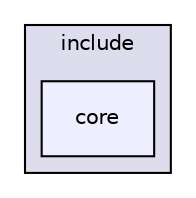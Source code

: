 digraph "/home/loudish/modustus-cs450/mpx-spring2017-modestus/mpx_core/include/core" {
  compound=true
  node [ fontsize="10", fontname="Helvetica"];
  edge [ labelfontsize="10", labelfontname="Helvetica"];
  subgraph clusterdir_2b2cfc5bbf2f7ab54aab1325e138d170 {
    graph [ bgcolor="#ddddee", pencolor="black", label="include" fontname="Helvetica", fontsize="10", URL="dir_2b2cfc5bbf2f7ab54aab1325e138d170.html"]
  dir_e7dfb182488e489eb25f74a15e442e28 [shape=box, label="core", style="filled", fillcolor="#eeeeff", pencolor="black", URL="dir_e7dfb182488e489eb25f74a15e442e28.html"];
  }
}
